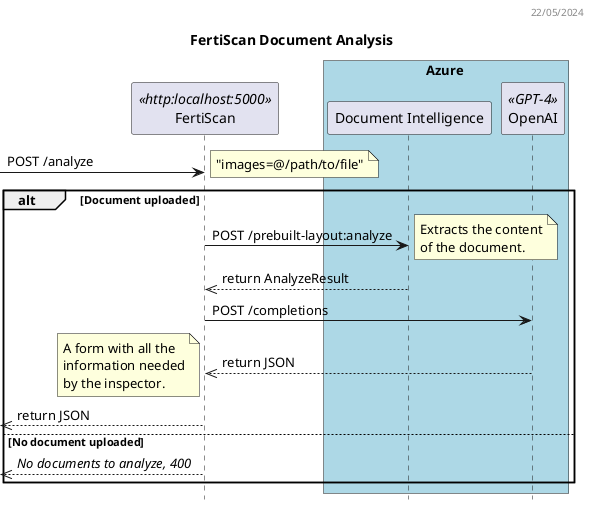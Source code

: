 @startuml Analyze DSS
header 22/05/2024

title FertiScan Document Analysis
hide empty members
hide footbox

participant FertiScan as BE <<http:localhost:5000>>
box Azure #LightBlue
participant "Document Intelligence" as D
participant "OpenAI" as O<<GPT-4>>
end box


-> BE: POST /analyze
note right
    "images=@/path/to/file"
end note
alt Document uploaded
BE -> D: POST /prebuilt-layout:analyze
note right
Extracts the content
of the document.
end note
BE <<-- D: return AnalyzeResult
BE -> O: POST /completions
BE <<-- O: return JSON
note left
A form with all the
information needed
by the inspector.
end note
<<-- BE: return JSON
else No document uploaded
<<-- BE: //No documents to analyze, 400// 
end


@enduml
